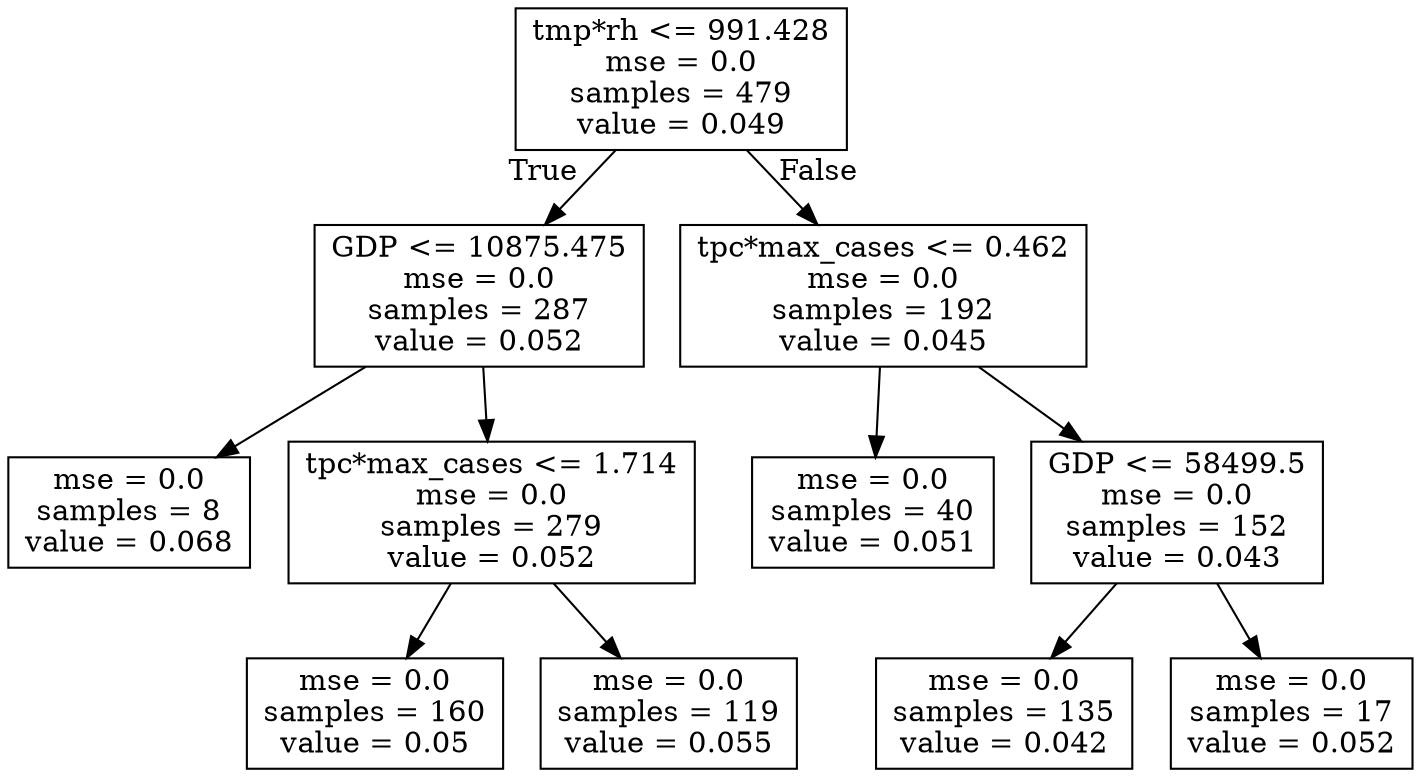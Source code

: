 digraph Tree {
node [shape=box] ;
0 [label="tmp*rh <= 991.428\nmse = 0.0\nsamples = 479\nvalue = 0.049"] ;
1 [label="GDP <= 10875.475\nmse = 0.0\nsamples = 287\nvalue = 0.052"] ;
0 -> 1 [labeldistance=2.5, labelangle=45, headlabel="True"] ;
2 [label="mse = 0.0\nsamples = 8\nvalue = 0.068"] ;
1 -> 2 ;
3 [label="tpc*max_cases <= 1.714\nmse = 0.0\nsamples = 279\nvalue = 0.052"] ;
1 -> 3 ;
4 [label="mse = 0.0\nsamples = 160\nvalue = 0.05"] ;
3 -> 4 ;
5 [label="mse = 0.0\nsamples = 119\nvalue = 0.055"] ;
3 -> 5 ;
6 [label="tpc*max_cases <= 0.462\nmse = 0.0\nsamples = 192\nvalue = 0.045"] ;
0 -> 6 [labeldistance=2.5, labelangle=-45, headlabel="False"] ;
7 [label="mse = 0.0\nsamples = 40\nvalue = 0.051"] ;
6 -> 7 ;
8 [label="GDP <= 58499.5\nmse = 0.0\nsamples = 152\nvalue = 0.043"] ;
6 -> 8 ;
9 [label="mse = 0.0\nsamples = 135\nvalue = 0.042"] ;
8 -> 9 ;
10 [label="mse = 0.0\nsamples = 17\nvalue = 0.052"] ;
8 -> 10 ;
}